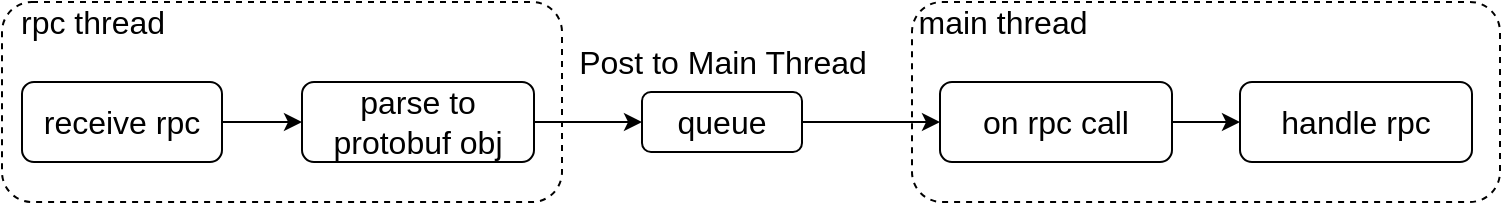 <mxfile version="15.8.7" type="github">
  <diagram id="3WJZKibrcdt5Qiwu93-j" name="Page-1">
    <mxGraphModel dx="1038" dy="583" grid="1" gridSize="10" guides="1" tooltips="1" connect="1" arrows="1" fold="1" page="1" pageScale="1" pageWidth="827" pageHeight="1169" math="0" shadow="0">
      <root>
        <mxCell id="0" />
        <mxCell id="1" parent="0" />
        <mxCell id="ehM88T6BFV5h9qxpv1sW-13" value="" style="rounded=1;whiteSpace=wrap;html=1;fontSize=16;fillColor=none;dashed=1;" vertex="1" parent="1">
          <mxGeometry x="485" y="190" width="294" height="100" as="geometry" />
        </mxCell>
        <mxCell id="ehM88T6BFV5h9qxpv1sW-11" value="" style="rounded=1;whiteSpace=wrap;html=1;fontSize=16;fillColor=none;dashed=1;" vertex="1" parent="1">
          <mxGeometry x="30" y="190" width="280" height="100" as="geometry" />
        </mxCell>
        <mxCell id="ehM88T6BFV5h9qxpv1sW-6" style="edgeStyle=orthogonalEdgeStyle;rounded=0;orthogonalLoop=1;jettySize=auto;html=1;entryX=0;entryY=0.5;entryDx=0;entryDy=0;fontSize=16;" edge="1" parent="1" source="ehM88T6BFV5h9qxpv1sW-4" target="ehM88T6BFV5h9qxpv1sW-5">
          <mxGeometry relative="1" as="geometry" />
        </mxCell>
        <mxCell id="ehM88T6BFV5h9qxpv1sW-4" value="&lt;font style=&quot;font-size: 16px&quot;&gt;receive rpc&lt;/font&gt;" style="rounded=1;whiteSpace=wrap;html=1;" vertex="1" parent="1">
          <mxGeometry x="40" y="230" width="100" height="40" as="geometry" />
        </mxCell>
        <mxCell id="ehM88T6BFV5h9qxpv1sW-16" style="edgeStyle=orthogonalEdgeStyle;rounded=0;orthogonalLoop=1;jettySize=auto;html=1;entryX=0;entryY=0.5;entryDx=0;entryDy=0;fontSize=16;" edge="1" parent="1" source="ehM88T6BFV5h9qxpv1sW-5" target="ehM88T6BFV5h9qxpv1sW-15">
          <mxGeometry relative="1" as="geometry" />
        </mxCell>
        <mxCell id="ehM88T6BFV5h9qxpv1sW-5" value="&lt;span style=&quot;font-size: 16px&quot;&gt;parse to protobuf obj&lt;/span&gt;" style="rounded=1;whiteSpace=wrap;html=1;" vertex="1" parent="1">
          <mxGeometry x="180" y="230" width="116" height="40" as="geometry" />
        </mxCell>
        <mxCell id="ehM88T6BFV5h9qxpv1sW-9" style="edgeStyle=orthogonalEdgeStyle;rounded=0;orthogonalLoop=1;jettySize=auto;html=1;fontSize=16;" edge="1" parent="1" source="ehM88T6BFV5h9qxpv1sW-7" target="ehM88T6BFV5h9qxpv1sW-8">
          <mxGeometry relative="1" as="geometry" />
        </mxCell>
        <mxCell id="ehM88T6BFV5h9qxpv1sW-7" value="&lt;span style=&quot;font-size: 16px&quot;&gt;on rpc call&lt;/span&gt;" style="rounded=1;whiteSpace=wrap;html=1;" vertex="1" parent="1">
          <mxGeometry x="499" y="230" width="116" height="40" as="geometry" />
        </mxCell>
        <mxCell id="ehM88T6BFV5h9qxpv1sW-8" value="&lt;span style=&quot;font-size: 16px&quot;&gt;handle rpc&lt;/span&gt;" style="rounded=1;whiteSpace=wrap;html=1;" vertex="1" parent="1">
          <mxGeometry x="649" y="230" width="116" height="40" as="geometry" />
        </mxCell>
        <mxCell id="ehM88T6BFV5h9qxpv1sW-12" value="rpc thread" style="text;html=1;resizable=0;autosize=1;align=center;verticalAlign=middle;points=[];fillColor=none;strokeColor=none;rounded=0;dashed=1;fontSize=16;" vertex="1" parent="1">
          <mxGeometry x="30" y="190" width="90" height="20" as="geometry" />
        </mxCell>
        <mxCell id="ehM88T6BFV5h9qxpv1sW-14" value="main thread" style="text;html=1;resizable=0;autosize=1;align=center;verticalAlign=middle;points=[];fillColor=none;strokeColor=none;rounded=0;dashed=1;fontSize=16;" vertex="1" parent="1">
          <mxGeometry x="480" y="190" width="100" height="20" as="geometry" />
        </mxCell>
        <mxCell id="ehM88T6BFV5h9qxpv1sW-17" style="edgeStyle=orthogonalEdgeStyle;rounded=0;orthogonalLoop=1;jettySize=auto;html=1;fontSize=16;" edge="1" parent="1" source="ehM88T6BFV5h9qxpv1sW-15" target="ehM88T6BFV5h9qxpv1sW-7">
          <mxGeometry relative="1" as="geometry" />
        </mxCell>
        <mxCell id="ehM88T6BFV5h9qxpv1sW-15" value="&lt;span style=&quot;font-size: 16px&quot;&gt;queue&lt;/span&gt;" style="rounded=1;whiteSpace=wrap;html=1;" vertex="1" parent="1">
          <mxGeometry x="350" y="235" width="80" height="30" as="geometry" />
        </mxCell>
        <mxCell id="ehM88T6BFV5h9qxpv1sW-18" value="Post to Main Thread" style="text;html=1;resizable=0;autosize=1;align=center;verticalAlign=middle;points=[];fillColor=none;strokeColor=none;rounded=0;dashed=1;fontSize=16;" vertex="1" parent="1">
          <mxGeometry x="310" y="210" width="160" height="20" as="geometry" />
        </mxCell>
      </root>
    </mxGraphModel>
  </diagram>
</mxfile>
